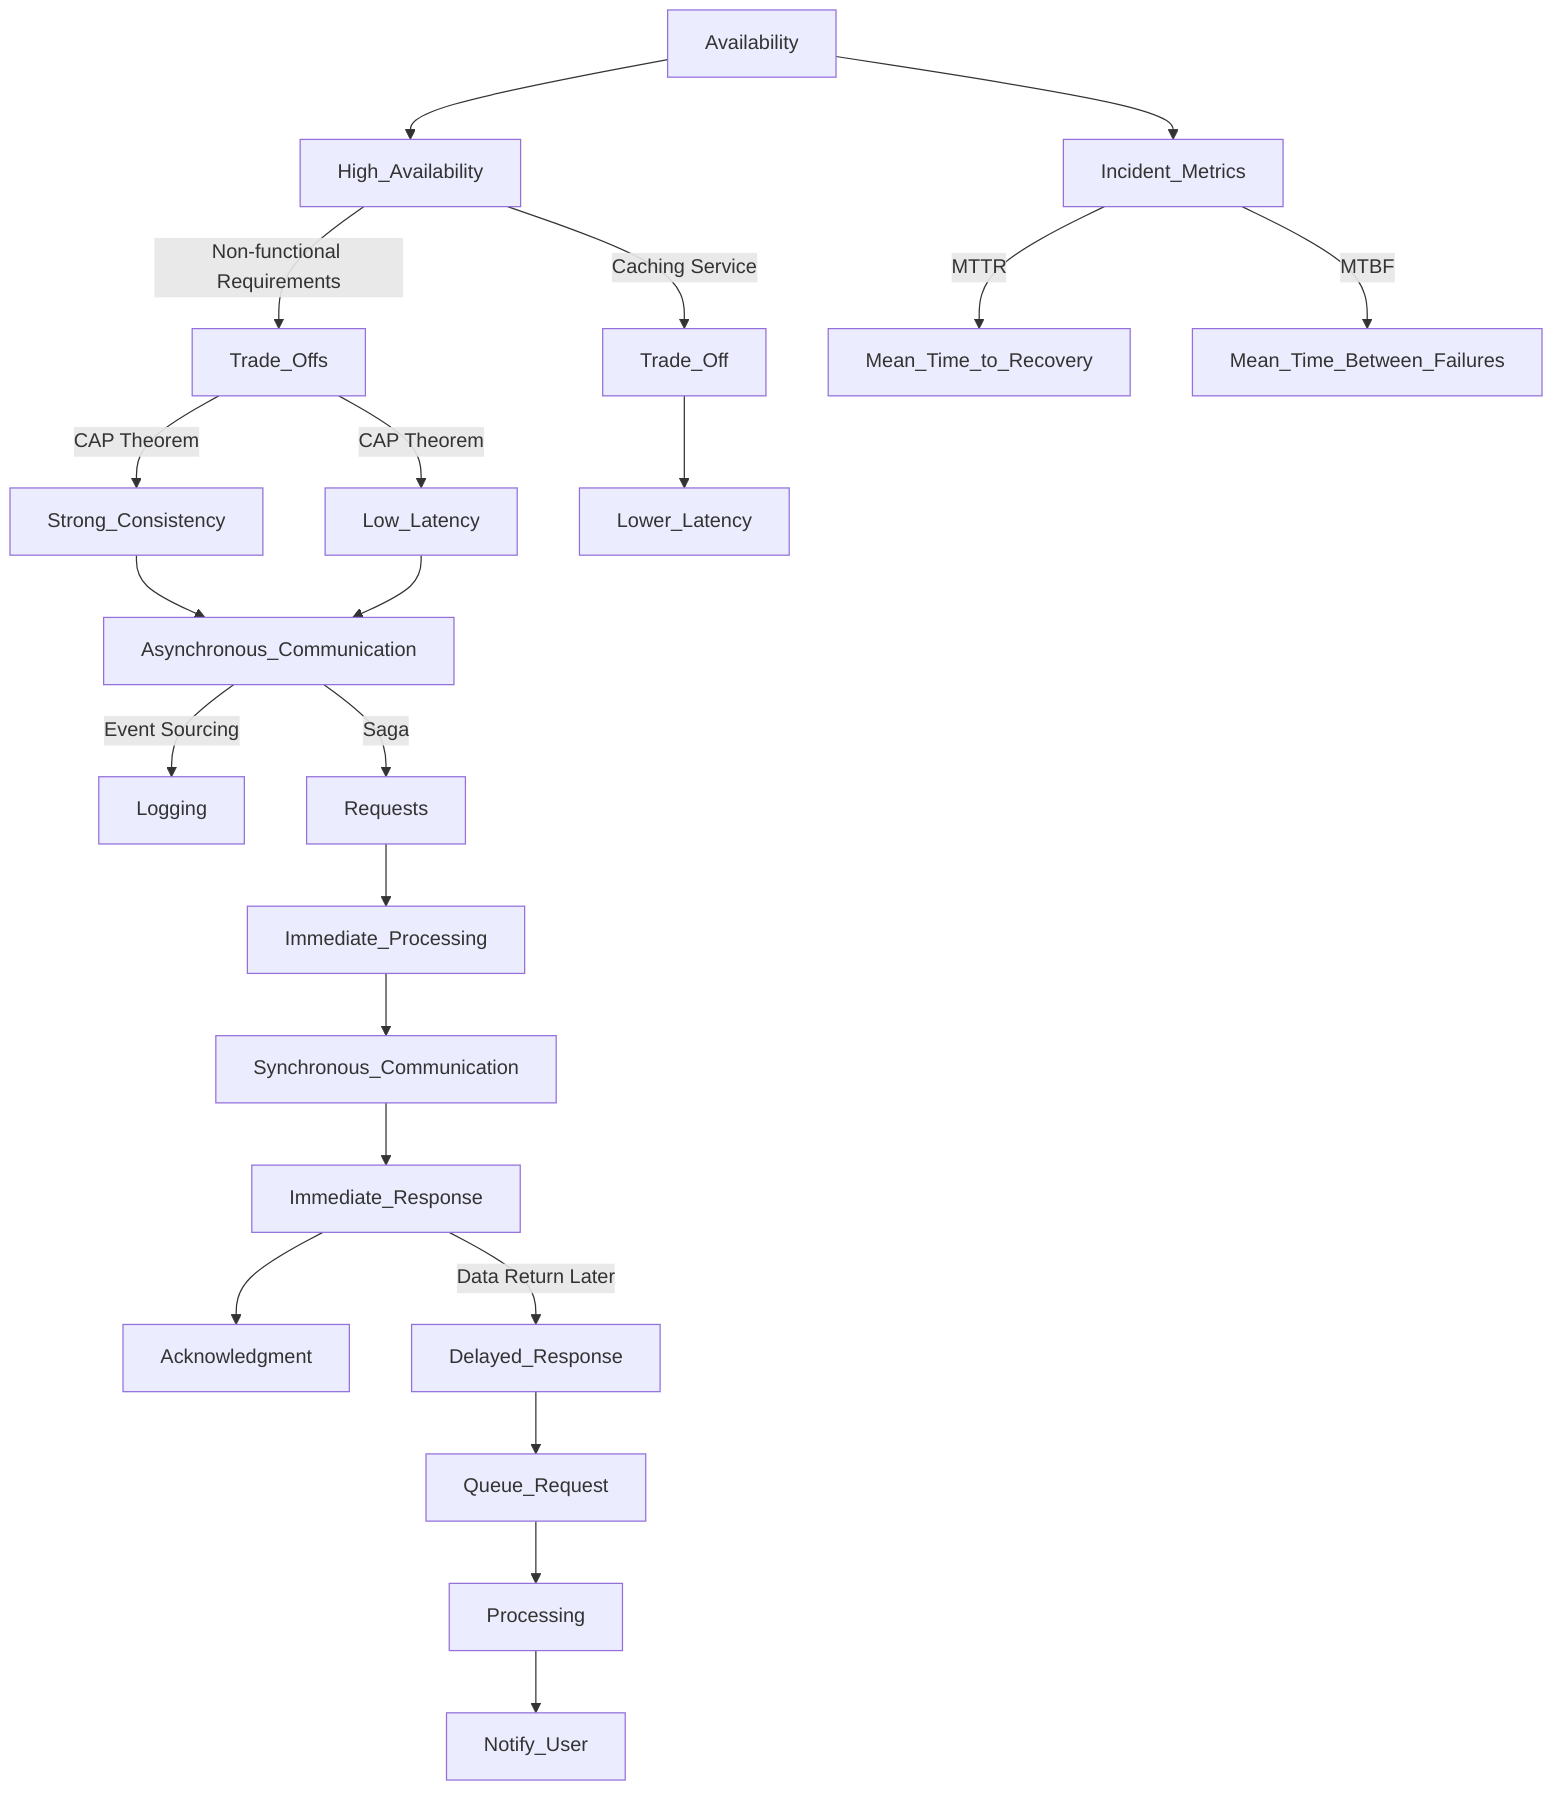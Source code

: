 graph TD;
    Availability --> High_Availability;
    High_Availability --> |Non-functional Requirements| Trade_Offs;
    Trade_Offs --> |CAP Theorem| Strong_Consistency;
    Trade_Offs --> |CAP Theorem| Low_Latency;
    Strong_Consistency --> Asynchronous_Communication;
    Low_Latency --> Asynchronous_Communication;
    Asynchronous_Communication --> |Event Sourcing| Logging;
    Asynchronous_Communication --> |Saga| Requests;
    Requests --> Immediate_Processing;
    Immediate_Processing --> Synchronous_Communication;
    Synchronous_Communication --> Immediate_Response;
    Immediate_Response --> Acknowledgment;
    Immediate_Response --> |Data Return Later| Delayed_Response;
    Delayed_Response --> Queue_Request;
    Queue_Request --> Processing;
    Processing --> Notify_User;
    High_Availability --> |Caching Service| Trade_Off;
    Trade_Off --> Lower_Latency;
    Availability --> Incident_Metrics;
    Incident_Metrics --> |MTTR| Mean_Time_to_Recovery;
    Incident_Metrics --> |MTBF| Mean_Time_Between_Failures;